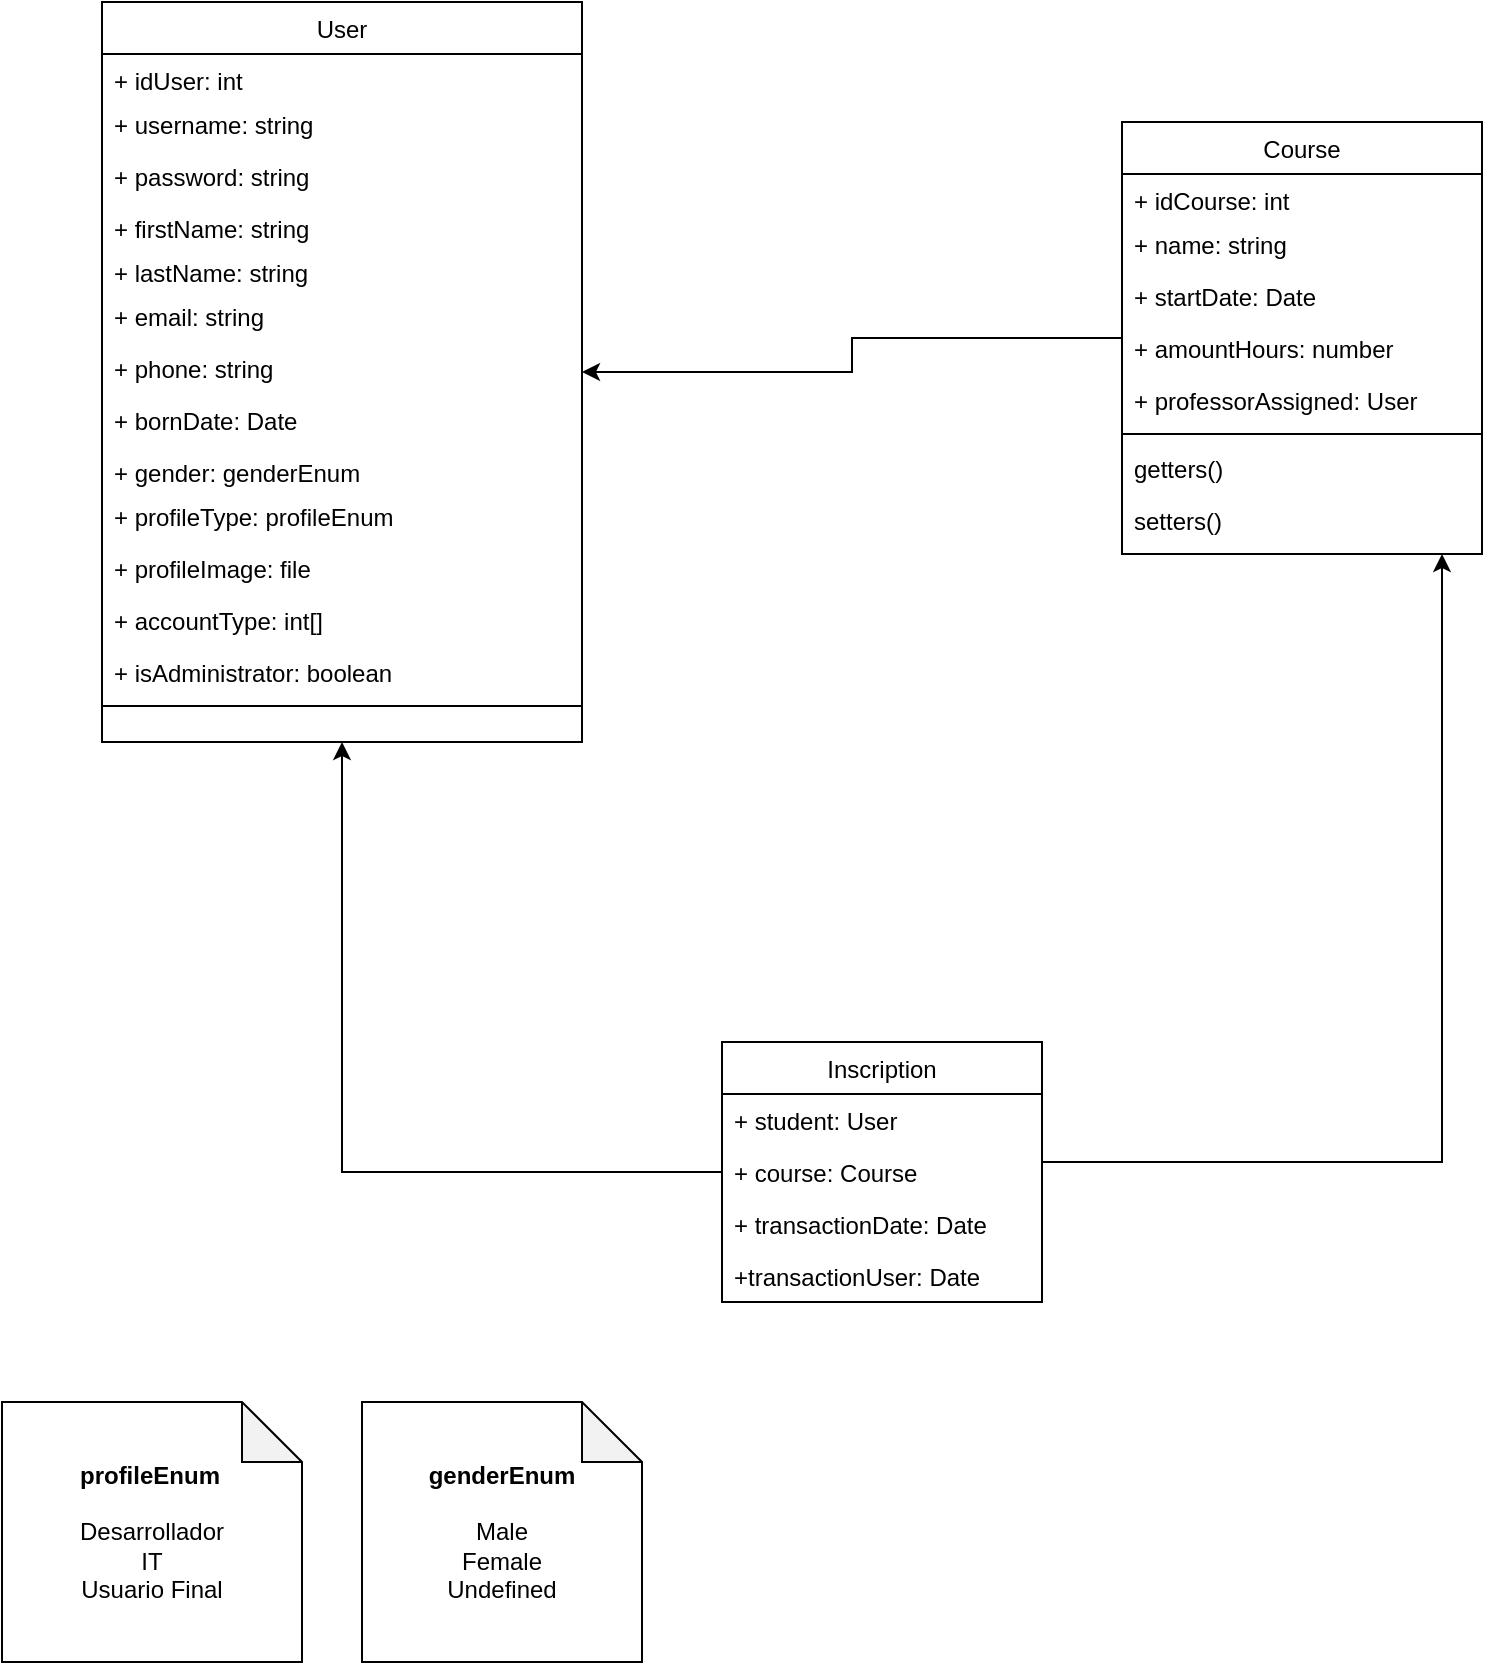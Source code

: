 <mxfile version="16.5.1" type="device"><diagram id="C5RBs43oDa-KdzZeNtuy" name="Page-1"><mxGraphModel dx="1673" dy="1029" grid="1" gridSize="10" guides="1" tooltips="1" connect="1" arrows="1" fold="1" page="1" pageScale="1" pageWidth="827" pageHeight="1169" math="0" shadow="0"><root><mxCell id="WIyWlLk6GJQsqaUBKTNV-0"/><mxCell id="WIyWlLk6GJQsqaUBKTNV-1" parent="WIyWlLk6GJQsqaUBKTNV-0"/><mxCell id="zkfFHV4jXpPFQw0GAbJ--6" value="User" style="swimlane;fontStyle=0;align=center;verticalAlign=top;childLayout=stackLayout;horizontal=1;startSize=26;horizontalStack=0;resizeParent=1;resizeLast=0;collapsible=1;marginBottom=0;rounded=0;shadow=0;strokeWidth=1;" parent="WIyWlLk6GJQsqaUBKTNV-1" vertex="1"><mxGeometry x="70" y="30" width="240" height="370" as="geometry"><mxRectangle x="130" y="380" width="160" height="26" as="alternateBounds"/></mxGeometry></mxCell><mxCell id="2lJS1TEHdUUb0T_INcLM-2" value="+ idUser: int" style="text;align=left;verticalAlign=top;spacingLeft=4;spacingRight=4;overflow=hidden;rotatable=0;points=[[0,0.5],[1,0.5]];portConstraint=eastwest;rounded=0;shadow=0;html=0;" vertex="1" parent="zkfFHV4jXpPFQw0GAbJ--6"><mxGeometry y="26" width="240" height="22" as="geometry"/></mxCell><mxCell id="zkfFHV4jXpPFQw0GAbJ--7" value="+ username: string" style="text;align=left;verticalAlign=top;spacingLeft=4;spacingRight=4;overflow=hidden;rotatable=0;points=[[0,0.5],[1,0.5]];portConstraint=eastwest;" parent="zkfFHV4jXpPFQw0GAbJ--6" vertex="1"><mxGeometry y="48" width="240" height="26" as="geometry"/></mxCell><mxCell id="zkfFHV4jXpPFQw0GAbJ--8" value="+ password: string" style="text;align=left;verticalAlign=top;spacingLeft=4;spacingRight=4;overflow=hidden;rotatable=0;points=[[0,0.5],[1,0.5]];portConstraint=eastwest;rounded=0;shadow=0;html=0;" parent="zkfFHV4jXpPFQw0GAbJ--6" vertex="1"><mxGeometry y="74" width="240" height="26" as="geometry"/></mxCell><mxCell id="2g2YKzYhLhXsLwldFgWD-21" value="+ firstName: string" style="text;align=left;verticalAlign=top;spacingLeft=4;spacingRight=4;overflow=hidden;rotatable=0;points=[[0,0.5],[1,0.5]];portConstraint=eastwest;rounded=0;shadow=0;html=0;" parent="zkfFHV4jXpPFQw0GAbJ--6" vertex="1"><mxGeometry y="100" width="240" height="22" as="geometry"/></mxCell><mxCell id="2lJS1TEHdUUb0T_INcLM-10" value="+ lastName: string" style="text;align=left;verticalAlign=top;spacingLeft=4;spacingRight=4;overflow=hidden;rotatable=0;points=[[0,0.5],[1,0.5]];portConstraint=eastwest;rounded=0;shadow=0;html=0;" vertex="1" parent="zkfFHV4jXpPFQw0GAbJ--6"><mxGeometry y="122" width="240" height="22" as="geometry"/></mxCell><mxCell id="2lJS1TEHdUUb0T_INcLM-12" value="+ email: string" style="text;align=left;verticalAlign=top;spacingLeft=4;spacingRight=4;overflow=hidden;rotatable=0;points=[[0,0.5],[1,0.5]];portConstraint=eastwest;rounded=0;shadow=0;html=0;" vertex="1" parent="zkfFHV4jXpPFQw0GAbJ--6"><mxGeometry y="144" width="240" height="26" as="geometry"/></mxCell><mxCell id="2g2YKzYhLhXsLwldFgWD-23" value="+ phone: string" style="text;align=left;verticalAlign=top;spacingLeft=4;spacingRight=4;overflow=hidden;rotatable=0;points=[[0,0.5],[1,0.5]];portConstraint=eastwest;rounded=0;shadow=0;html=0;" parent="zkfFHV4jXpPFQw0GAbJ--6" vertex="1"><mxGeometry y="170" width="240" height="26" as="geometry"/></mxCell><mxCell id="2lJS1TEHdUUb0T_INcLM-9" value="+ bornDate: Date" style="text;align=left;verticalAlign=top;spacingLeft=4;spacingRight=4;overflow=hidden;rotatable=0;points=[[0,0.5],[1,0.5]];portConstraint=eastwest;rounded=0;shadow=0;html=0;" vertex="1" parent="zkfFHV4jXpPFQw0GAbJ--6"><mxGeometry y="196" width="240" height="26" as="geometry"/></mxCell><mxCell id="2lJS1TEHdUUb0T_INcLM-4" value="+ gender: genderEnum" style="text;align=left;verticalAlign=top;spacingLeft=4;spacingRight=4;overflow=hidden;rotatable=0;points=[[0,0.5],[1,0.5]];portConstraint=eastwest;rounded=0;shadow=0;html=0;" vertex="1" parent="zkfFHV4jXpPFQw0GAbJ--6"><mxGeometry y="222" width="240" height="22" as="geometry"/></mxCell><mxCell id="2g2YKzYhLhXsLwldFgWD-24" value="+ profileType: profileEnum" style="text;align=left;verticalAlign=top;spacingLeft=4;spacingRight=4;overflow=hidden;rotatable=0;points=[[0,0.5],[1,0.5]];portConstraint=eastwest;rounded=0;shadow=0;html=0;" parent="zkfFHV4jXpPFQw0GAbJ--6" vertex="1"><mxGeometry y="244" width="240" height="26" as="geometry"/></mxCell><mxCell id="2lJS1TEHdUUb0T_INcLM-8" value="+ profileImage: file" style="text;align=left;verticalAlign=top;spacingLeft=4;spacingRight=4;overflow=hidden;rotatable=0;points=[[0,0.5],[1,0.5]];portConstraint=eastwest;rounded=0;shadow=0;html=0;" vertex="1" parent="zkfFHV4jXpPFQw0GAbJ--6"><mxGeometry y="270" width="240" height="26" as="geometry"/></mxCell><mxCell id="2lJS1TEHdUUb0T_INcLM-11" value="+ accountType: int[]" style="text;align=left;verticalAlign=top;spacingLeft=4;spacingRight=4;overflow=hidden;rotatable=0;points=[[0,0.5],[1,0.5]];portConstraint=eastwest;rounded=0;shadow=0;html=0;" vertex="1" parent="zkfFHV4jXpPFQw0GAbJ--6"><mxGeometry y="296" width="240" height="26" as="geometry"/></mxCell><mxCell id="2lJS1TEHdUUb0T_INcLM-7" value="+ isAdministrator: boolean" style="text;align=left;verticalAlign=top;spacingLeft=4;spacingRight=4;overflow=hidden;rotatable=0;points=[[0,0.5],[1,0.5]];portConstraint=eastwest;rounded=0;shadow=0;html=0;" vertex="1" parent="zkfFHV4jXpPFQw0GAbJ--6"><mxGeometry y="322" width="240" height="26" as="geometry"/></mxCell><mxCell id="zkfFHV4jXpPFQw0GAbJ--9" value="" style="line;html=1;strokeWidth=1;align=left;verticalAlign=middle;spacingTop=-1;spacingLeft=3;spacingRight=3;rotatable=0;labelPosition=right;points=[];portConstraint=eastwest;" parent="zkfFHV4jXpPFQw0GAbJ--6" vertex="1"><mxGeometry y="348" width="240" height="8" as="geometry"/></mxCell><mxCell id="zkfFHV4jXpPFQw0GAbJ--17" value="Course" style="swimlane;fontStyle=0;align=center;verticalAlign=top;childLayout=stackLayout;horizontal=1;startSize=26;horizontalStack=0;resizeParent=1;resizeLast=0;collapsible=1;marginBottom=0;rounded=0;shadow=0;strokeWidth=1;" parent="WIyWlLk6GJQsqaUBKTNV-1" vertex="1"><mxGeometry x="580" y="90" width="180" height="216" as="geometry"><mxRectangle x="660" y="273" width="160" height="26" as="alternateBounds"/></mxGeometry></mxCell><mxCell id="2lJS1TEHdUUb0T_INcLM-3" value="+ idCourse: int" style="text;align=left;verticalAlign=top;spacingLeft=4;spacingRight=4;overflow=hidden;rotatable=0;points=[[0,0.5],[1,0.5]];portConstraint=eastwest;rounded=0;shadow=0;html=0;" vertex="1" parent="zkfFHV4jXpPFQw0GAbJ--17"><mxGeometry y="26" width="180" height="22" as="geometry"/></mxCell><mxCell id="zkfFHV4jXpPFQw0GAbJ--18" value="+ name: string" style="text;align=left;verticalAlign=top;spacingLeft=4;spacingRight=4;overflow=hidden;rotatable=0;points=[[0,0.5],[1,0.5]];portConstraint=eastwest;" parent="zkfFHV4jXpPFQw0GAbJ--17" vertex="1"><mxGeometry y="48" width="180" height="26" as="geometry"/></mxCell><mxCell id="2lJS1TEHdUUb0T_INcLM-13" value="+ startDate: Date" style="text;align=left;verticalAlign=top;spacingLeft=4;spacingRight=4;overflow=hidden;rotatable=0;points=[[0,0.5],[1,0.5]];portConstraint=eastwest;rounded=0;shadow=0;html=0;" vertex="1" parent="zkfFHV4jXpPFQw0GAbJ--17"><mxGeometry y="74" width="180" height="26" as="geometry"/></mxCell><mxCell id="zkfFHV4jXpPFQw0GAbJ--19" value="+ amountHours: number" style="text;align=left;verticalAlign=top;spacingLeft=4;spacingRight=4;overflow=hidden;rotatable=0;points=[[0,0.5],[1,0.5]];portConstraint=eastwest;rounded=0;shadow=0;html=0;" parent="zkfFHV4jXpPFQw0GAbJ--17" vertex="1"><mxGeometry y="100" width="180" height="26" as="geometry"/></mxCell><mxCell id="zkfFHV4jXpPFQw0GAbJ--20" value="+ professorAssigned: User" style="text;align=left;verticalAlign=top;spacingLeft=4;spacingRight=4;overflow=hidden;rotatable=0;points=[[0,0.5],[1,0.5]];portConstraint=eastwest;rounded=0;shadow=0;html=0;" parent="zkfFHV4jXpPFQw0GAbJ--17" vertex="1"><mxGeometry y="126" width="180" height="26" as="geometry"/></mxCell><mxCell id="zkfFHV4jXpPFQw0GAbJ--23" value="" style="line;html=1;strokeWidth=1;align=left;verticalAlign=middle;spacingTop=-1;spacingLeft=3;spacingRight=3;rotatable=0;labelPosition=right;points=[];portConstraint=eastwest;" parent="zkfFHV4jXpPFQw0GAbJ--17" vertex="1"><mxGeometry y="152" width="180" height="8" as="geometry"/></mxCell><mxCell id="zkfFHV4jXpPFQw0GAbJ--24" value="getters()" style="text;align=left;verticalAlign=top;spacingLeft=4;spacingRight=4;overflow=hidden;rotatable=0;points=[[0,0.5],[1,0.5]];portConstraint=eastwest;" parent="zkfFHV4jXpPFQw0GAbJ--17" vertex="1"><mxGeometry y="160" width="180" height="26" as="geometry"/></mxCell><mxCell id="zkfFHV4jXpPFQw0GAbJ--25" value="setters()" style="text;align=left;verticalAlign=top;spacingLeft=4;spacingRight=4;overflow=hidden;rotatable=0;points=[[0,0.5],[1,0.5]];portConstraint=eastwest;" parent="zkfFHV4jXpPFQw0GAbJ--17" vertex="1"><mxGeometry y="186" width="180" height="26" as="geometry"/></mxCell><mxCell id="2g2YKzYhLhXsLwldFgWD-10" style="edgeStyle=orthogonalEdgeStyle;rounded=0;orthogonalLoop=1;jettySize=auto;html=1;" parent="WIyWlLk6GJQsqaUBKTNV-1" source="2g2YKzYhLhXsLwldFgWD-1" target="zkfFHV4jXpPFQw0GAbJ--6" edge="1"><mxGeometry relative="1" as="geometry"/></mxCell><mxCell id="2g2YKzYhLhXsLwldFgWD-1" value="Inscription" style="swimlane;fontStyle=0;align=center;verticalAlign=top;childLayout=stackLayout;horizontal=1;startSize=26;horizontalStack=0;resizeParent=1;resizeLast=0;collapsible=1;marginBottom=0;rounded=0;shadow=0;strokeWidth=1;" parent="WIyWlLk6GJQsqaUBKTNV-1" vertex="1"><mxGeometry x="380" y="550" width="160" height="130" as="geometry"><mxRectangle x="550" y="140" width="160" height="26" as="alternateBounds"/></mxGeometry></mxCell><mxCell id="2g2YKzYhLhXsLwldFgWD-2" value="+ student: User" style="text;align=left;verticalAlign=top;spacingLeft=4;spacingRight=4;overflow=hidden;rotatable=0;points=[[0,0.5],[1,0.5]];portConstraint=eastwest;" parent="2g2YKzYhLhXsLwldFgWD-1" vertex="1"><mxGeometry y="26" width="160" height="26" as="geometry"/></mxCell><mxCell id="2g2YKzYhLhXsLwldFgWD-6" value="+ course: Course" style="text;align=left;verticalAlign=top;spacingLeft=4;spacingRight=4;overflow=hidden;rotatable=0;points=[[0,0.5],[1,0.5]];portConstraint=eastwest;rounded=0;shadow=0;html=0;" parent="2g2YKzYhLhXsLwldFgWD-1" vertex="1"><mxGeometry y="52" width="160" height="26" as="geometry"/></mxCell><mxCell id="2lJS1TEHdUUb0T_INcLM-0" value="+ transactionDate: Date" style="text;align=left;verticalAlign=top;spacingLeft=4;spacingRight=4;overflow=hidden;rotatable=0;points=[[0,0.5],[1,0.5]];portConstraint=eastwest;rounded=0;shadow=0;html=0;" vertex="1" parent="2g2YKzYhLhXsLwldFgWD-1"><mxGeometry y="78" width="160" height="26" as="geometry"/></mxCell><mxCell id="2lJS1TEHdUUb0T_INcLM-1" value="+transactionUser: Date" style="text;align=left;verticalAlign=top;spacingLeft=4;spacingRight=4;overflow=hidden;rotatable=0;points=[[0,0.5],[1,0.5]];portConstraint=eastwest;rounded=0;shadow=0;html=0;" vertex="1" parent="2g2YKzYhLhXsLwldFgWD-1"><mxGeometry y="104" width="160" height="26" as="geometry"/></mxCell><mxCell id="2g2YKzYhLhXsLwldFgWD-11" style="edgeStyle=orthogonalEdgeStyle;rounded=0;orthogonalLoop=1;jettySize=auto;html=1;" parent="WIyWlLk6GJQsqaUBKTNV-1" source="2g2YKzYhLhXsLwldFgWD-1" target="zkfFHV4jXpPFQw0GAbJ--17" edge="1"><mxGeometry relative="1" as="geometry"><mxPoint x="650" y="635" as="sourcePoint"/><Array as="points"><mxPoint x="740" y="610"/></Array></mxGeometry></mxCell><mxCell id="2g2YKzYhLhXsLwldFgWD-20" style="edgeStyle=orthogonalEdgeStyle;rounded=0;orthogonalLoop=1;jettySize=auto;html=1;" parent="WIyWlLk6GJQsqaUBKTNV-1" source="zkfFHV4jXpPFQw0GAbJ--17" target="zkfFHV4jXpPFQw0GAbJ--6" edge="1"><mxGeometry relative="1" as="geometry"><Array as="points"/></mxGeometry></mxCell><mxCell id="2lJS1TEHdUUb0T_INcLM-5" value="&lt;b&gt;genderEnum&lt;br&gt;&lt;/b&gt;&lt;br&gt;Male&lt;br&gt;Female&lt;br&gt;Undefined" style="shape=note;whiteSpace=wrap;html=1;backgroundOutline=1;darkOpacity=0.05;" vertex="1" parent="WIyWlLk6GJQsqaUBKTNV-1"><mxGeometry x="200" y="730" width="140" height="130" as="geometry"/></mxCell><mxCell id="2lJS1TEHdUUb0T_INcLM-6" value="&lt;div style=&quot;text-align: left&quot;&gt;&lt;b&gt;profileEnum&lt;/b&gt;&lt;/div&gt;&lt;br&gt;Desarrollador&lt;br&gt;IT&lt;br&gt;Usuario Final" style="shape=note;whiteSpace=wrap;html=1;backgroundOutline=1;darkOpacity=0.05;" vertex="1" parent="WIyWlLk6GJQsqaUBKTNV-1"><mxGeometry x="20" y="730" width="150" height="130" as="geometry"/></mxCell></root></mxGraphModel></diagram></mxfile>